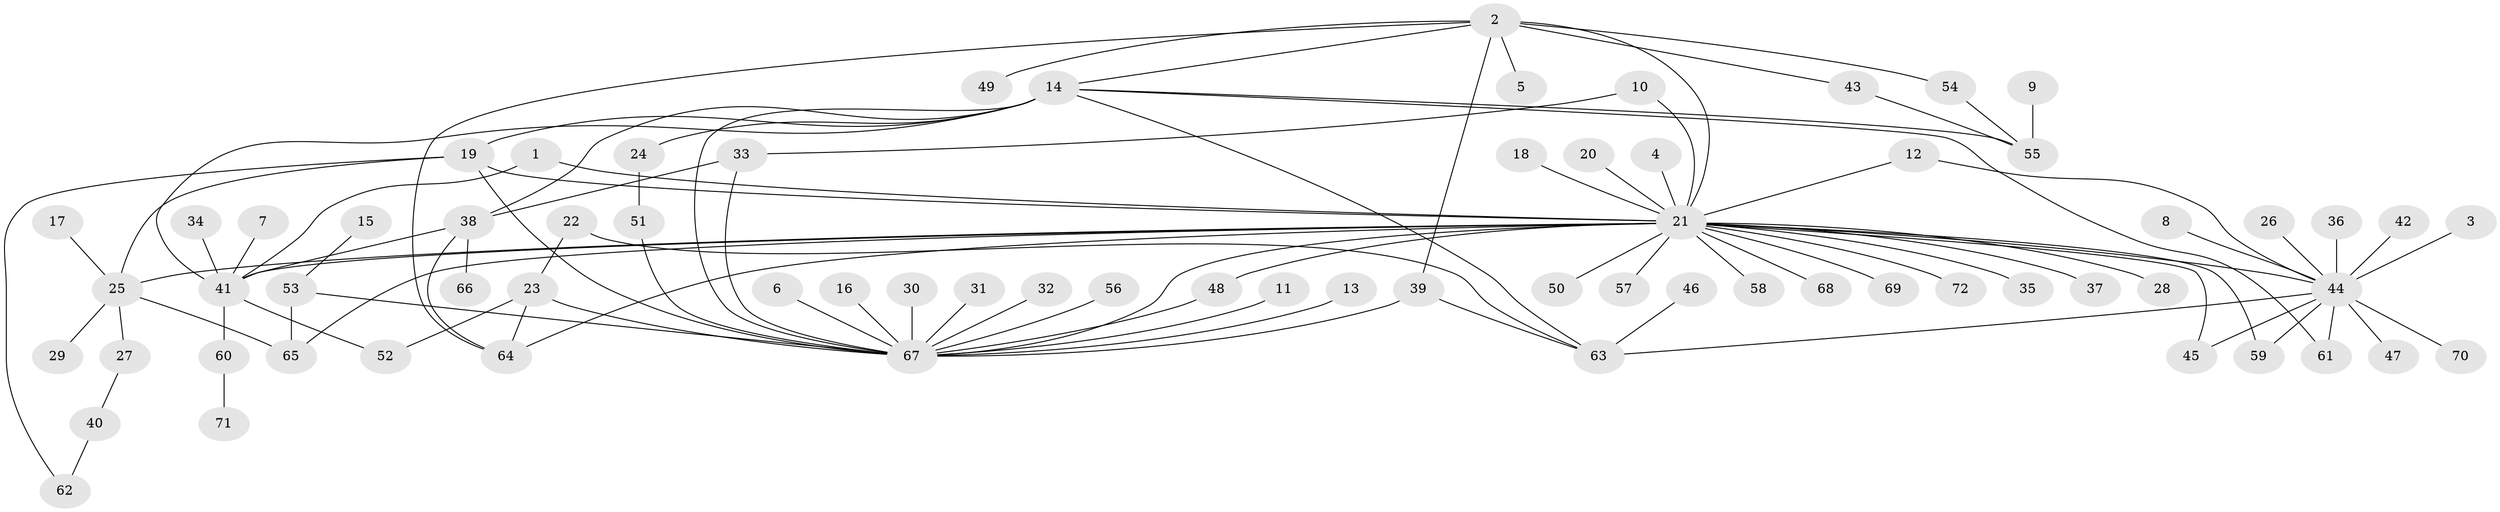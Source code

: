 // original degree distribution, {20: 0.007142857142857143, 28: 0.007142857142857143, 10: 0.014285714285714285, 6: 0.02142857142857143, 16: 0.007142857142857143, 3: 0.1357142857142857, 4: 0.02857142857142857, 9: 0.007142857142857143, 1: 0.5357142857142857, 2: 0.20714285714285716, 5: 0.02142857142857143, 8: 0.007142857142857143}
// Generated by graph-tools (version 1.1) at 2025/01/03/09/25 03:01:39]
// undirected, 72 vertices, 99 edges
graph export_dot {
graph [start="1"]
  node [color=gray90,style=filled];
  1;
  2;
  3;
  4;
  5;
  6;
  7;
  8;
  9;
  10;
  11;
  12;
  13;
  14;
  15;
  16;
  17;
  18;
  19;
  20;
  21;
  22;
  23;
  24;
  25;
  26;
  27;
  28;
  29;
  30;
  31;
  32;
  33;
  34;
  35;
  36;
  37;
  38;
  39;
  40;
  41;
  42;
  43;
  44;
  45;
  46;
  47;
  48;
  49;
  50;
  51;
  52;
  53;
  54;
  55;
  56;
  57;
  58;
  59;
  60;
  61;
  62;
  63;
  64;
  65;
  66;
  67;
  68;
  69;
  70;
  71;
  72;
  1 -- 21 [weight=1.0];
  1 -- 41 [weight=1.0];
  2 -- 5 [weight=1.0];
  2 -- 14 [weight=1.0];
  2 -- 21 [weight=1.0];
  2 -- 39 [weight=1.0];
  2 -- 43 [weight=1.0];
  2 -- 49 [weight=1.0];
  2 -- 54 [weight=1.0];
  2 -- 64 [weight=1.0];
  3 -- 44 [weight=1.0];
  4 -- 21 [weight=1.0];
  6 -- 67 [weight=1.0];
  7 -- 41 [weight=1.0];
  8 -- 44 [weight=1.0];
  9 -- 55 [weight=1.0];
  10 -- 21 [weight=1.0];
  10 -- 33 [weight=1.0];
  11 -- 67 [weight=1.0];
  12 -- 21 [weight=1.0];
  12 -- 44 [weight=1.0];
  13 -- 67 [weight=1.0];
  14 -- 19 [weight=1.0];
  14 -- 24 [weight=1.0];
  14 -- 38 [weight=1.0];
  14 -- 41 [weight=1.0];
  14 -- 55 [weight=1.0];
  14 -- 61 [weight=1.0];
  14 -- 63 [weight=1.0];
  14 -- 67 [weight=1.0];
  15 -- 53 [weight=1.0];
  16 -- 67 [weight=1.0];
  17 -- 25 [weight=1.0];
  18 -- 21 [weight=1.0];
  19 -- 21 [weight=1.0];
  19 -- 25 [weight=1.0];
  19 -- 62 [weight=1.0];
  19 -- 67 [weight=1.0];
  20 -- 21 [weight=1.0];
  21 -- 25 [weight=1.0];
  21 -- 28 [weight=1.0];
  21 -- 35 [weight=1.0];
  21 -- 37 [weight=1.0];
  21 -- 41 [weight=1.0];
  21 -- 44 [weight=1.0];
  21 -- 45 [weight=1.0];
  21 -- 48 [weight=1.0];
  21 -- 50 [weight=1.0];
  21 -- 57 [weight=1.0];
  21 -- 58 [weight=1.0];
  21 -- 59 [weight=1.0];
  21 -- 64 [weight=1.0];
  21 -- 65 [weight=1.0];
  21 -- 67 [weight=1.0];
  21 -- 68 [weight=1.0];
  21 -- 69 [weight=1.0];
  21 -- 72 [weight=1.0];
  22 -- 23 [weight=1.0];
  22 -- 63 [weight=1.0];
  23 -- 52 [weight=1.0];
  23 -- 64 [weight=1.0];
  23 -- 67 [weight=2.0];
  24 -- 51 [weight=1.0];
  25 -- 27 [weight=1.0];
  25 -- 29 [weight=1.0];
  25 -- 65 [weight=1.0];
  26 -- 44 [weight=1.0];
  27 -- 40 [weight=1.0];
  30 -- 67 [weight=2.0];
  31 -- 67 [weight=1.0];
  32 -- 67 [weight=1.0];
  33 -- 38 [weight=1.0];
  33 -- 67 [weight=1.0];
  34 -- 41 [weight=1.0];
  36 -- 44 [weight=1.0];
  38 -- 41 [weight=1.0];
  38 -- 64 [weight=1.0];
  38 -- 66 [weight=1.0];
  39 -- 63 [weight=1.0];
  39 -- 67 [weight=1.0];
  40 -- 62 [weight=1.0];
  41 -- 52 [weight=1.0];
  41 -- 60 [weight=1.0];
  42 -- 44 [weight=1.0];
  43 -- 55 [weight=1.0];
  44 -- 45 [weight=1.0];
  44 -- 47 [weight=1.0];
  44 -- 59 [weight=1.0];
  44 -- 61 [weight=1.0];
  44 -- 63 [weight=2.0];
  44 -- 70 [weight=1.0];
  46 -- 63 [weight=1.0];
  48 -- 67 [weight=1.0];
  51 -- 67 [weight=1.0];
  53 -- 65 [weight=1.0];
  53 -- 67 [weight=1.0];
  54 -- 55 [weight=1.0];
  56 -- 67 [weight=1.0];
  60 -- 71 [weight=1.0];
}
